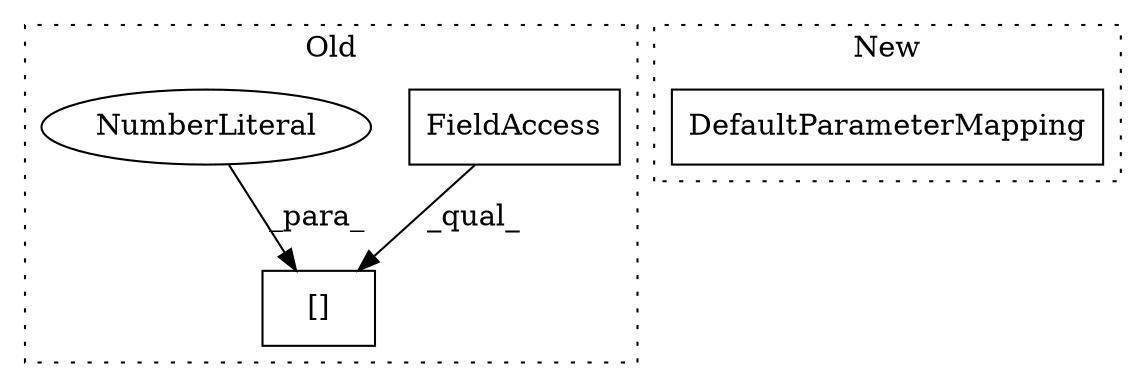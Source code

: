 digraph G {
subgraph cluster0 {
1 [label="[]" a="2" s="2283,2303" l="19,1" shape="box"];
3 [label="FieldAccess" a="22" s="2283" l="18" shape="box"];
4 [label="NumberLiteral" a="34" s="2302" l="1" shape="ellipse"];
label = "Old";
style="dotted";
}
subgraph cluster1 {
2 [label="DefaultParameterMapping" a="32" s="1562,1605" l="24,1" shape="box"];
label = "New";
style="dotted";
}
3 -> 1 [label="_qual_"];
4 -> 1 [label="_para_"];
}